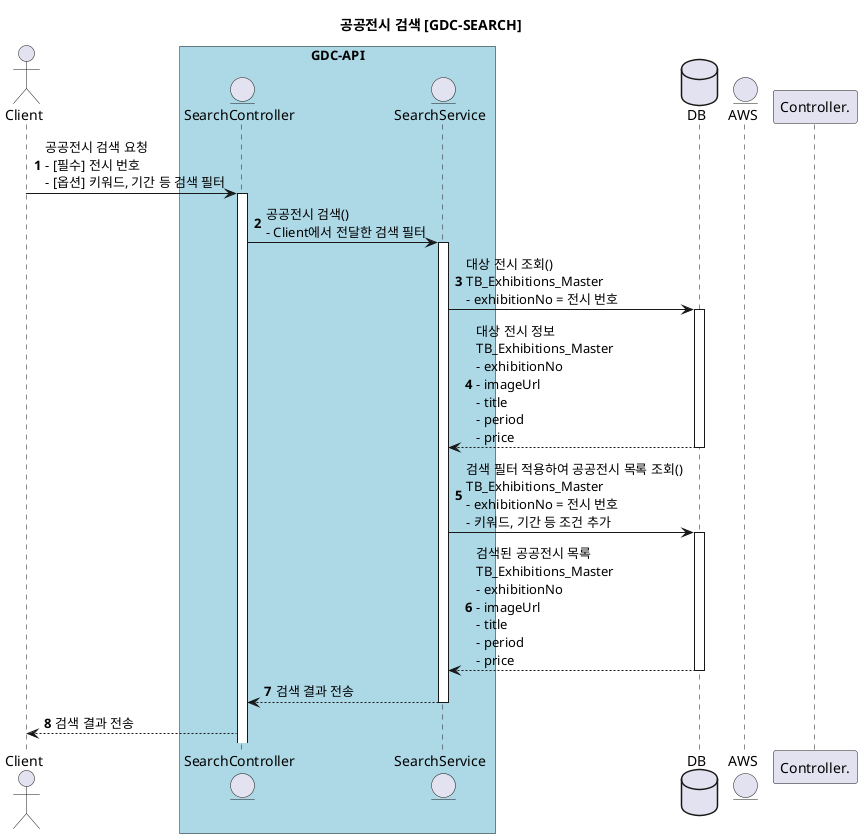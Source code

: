 @startuml 공공전시 검색 [GDC-SEARCH]
autonumber
title 공공전시 검색 [GDC-SEARCH]
actor Client
box "GDC-API" #LightBlue
entity "SearchController" as Controller
entity "SearchService" as Service
end box
database DB
entity AWS
Client -> Controller: 공공전시 검색 요청\n- [필수] 전시 번호\n- [옵션] 키워드, 기간 등 검색 필터
activate Controller
    Controller -> Service : 공공전시 검색()\n- Client에서 전달한 검색 필터
    activate Service
        Service -> DB : 대상 전시 조회()\nTB_Exhibitions_Master\n- exhibitionNo = 전시 번호
        activate DB
        Service <-- DB : 대상 전시 정보\nTB_Exhibitions_Master\n- exhibitionNo\n- imageUrl\n- title\n- period\n- price
        deactivate DB
        Service -> DB : 검색 필터 적용하여 공공전시 목록 조회()\nTB_Exhibitions_Master\n- exhibitionNo = 전시 번호\n- 키워드, 기간 등 조건 추가
        activate DB
        Service <-- DB : 검색된 공공전시 목록\nTB_Exhibitions_Master\n- exhibitionNo\n- imageUrl\n- title\n- period\n- price
        deactivate DB
    Controller <-- Service : 검색 결과 전송
    deactivate Service
Client <-- Controller : 검색 결과 전송
deactivate Controller.
@enduml
